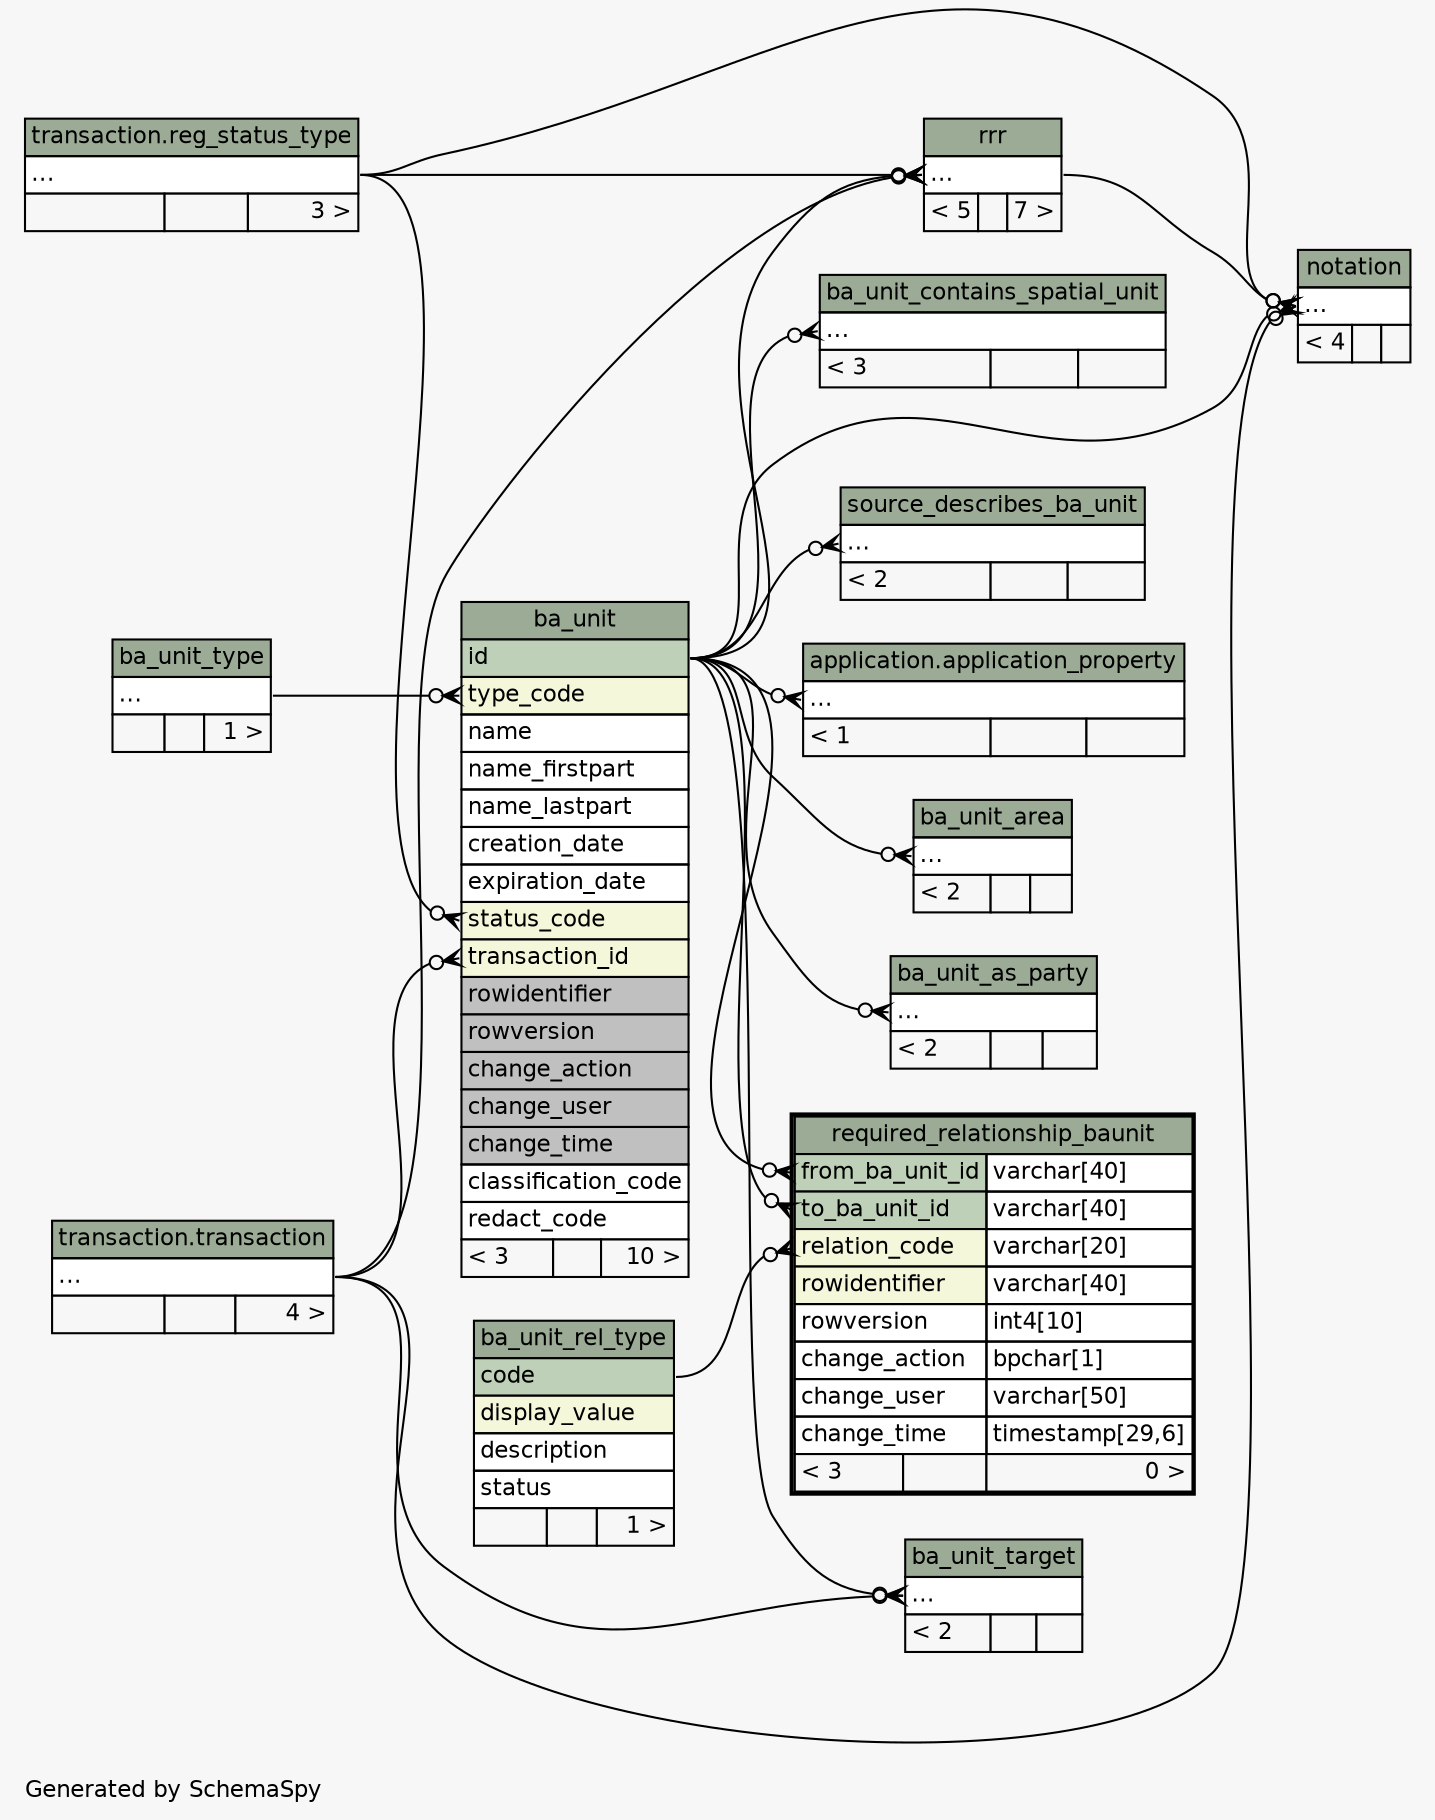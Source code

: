 // dot 2.36.0 on Windows 10 10.0
// SchemaSpy rev 590
digraph "twoDegreesRelationshipsDiagram" {
  graph [
    rankdir="RL"
    bgcolor="#f7f7f7"
    label="\nGenerated by SchemaSpy"
    labeljust="l"
    nodesep="0.18"
    ranksep="0.46"
    fontname="Helvetica"
    fontsize="11"
  ];
  node [
    fontname="Helvetica"
    fontsize="11"
    shape="plaintext"
  ];
  edge [
    arrowsize="0.8"
  ];
  "application.application_property":"elipses":w -> "ba_unit":"id":e [arrowhead=none dir=back arrowtail=crowodot];
  "ba_unit":"status_code":w -> "transaction.reg_status_type":"elipses":e [arrowhead=none dir=back arrowtail=crowodot];
  "ba_unit":"transaction_id":w -> "transaction.transaction":"elipses":e [arrowhead=none dir=back arrowtail=crowodot];
  "ba_unit":"type_code":w -> "ba_unit_type":"elipses":e [arrowhead=none dir=back arrowtail=crowodot];
  "ba_unit_area":"elipses":w -> "ba_unit":"id":e [arrowhead=none dir=back arrowtail=crowodot];
  "ba_unit_as_party":"elipses":w -> "ba_unit":"id":e [arrowhead=none dir=back arrowtail=crowodot];
  "ba_unit_contains_spatial_unit":"elipses":w -> "ba_unit":"id":e [arrowhead=none dir=back arrowtail=crowodot];
  "ba_unit_target":"elipses":w -> "ba_unit":"id":e [arrowhead=none dir=back arrowtail=crowodot];
  "ba_unit_target":"elipses":w -> "transaction.transaction":"elipses":e [arrowhead=none dir=back arrowtail=crowodot];
  "notation":"elipses":w -> "ba_unit":"id":e [arrowhead=none dir=back arrowtail=crowodot];
  "notation":"elipses":w -> "rrr":"elipses":e [arrowhead=none dir=back arrowtail=crowodot];
  "notation":"elipses":w -> "transaction.reg_status_type":"elipses":e [arrowhead=none dir=back arrowtail=crowodot];
  "notation":"elipses":w -> "transaction.transaction":"elipses":e [arrowhead=none dir=back arrowtail=crowodot];
  "required_relationship_baunit":"from_ba_unit_id":w -> "ba_unit":"id":e [arrowhead=none dir=back arrowtail=crowodot];
  "required_relationship_baunit":"relation_code":w -> "ba_unit_rel_type":"code":e [arrowhead=none dir=back arrowtail=crowodot];
  "required_relationship_baunit":"to_ba_unit_id":w -> "ba_unit":"id":e [arrowhead=none dir=back arrowtail=crowodot];
  "rrr":"elipses":w -> "ba_unit":"id":e [arrowhead=none dir=back arrowtail=crowodot];
  "rrr":"elipses":w -> "transaction.reg_status_type":"elipses":e [arrowhead=none dir=back arrowtail=crowodot];
  "rrr":"elipses":w -> "transaction.transaction":"elipses":e [arrowhead=none dir=back arrowtail=crowodot];
  "source_describes_ba_unit":"elipses":w -> "ba_unit":"id":e [arrowhead=none dir=back arrowtail=crowodot];
  "application.application_property" [
    label=<
    <TABLE BORDER="0" CELLBORDER="1" CELLSPACING="0" BGCOLOR="#ffffff">
      <TR><TD COLSPAN="3" BGCOLOR="#9bab96" ALIGN="CENTER">application.application_property</TD></TR>
      <TR><TD PORT="elipses" COLSPAN="3" ALIGN="LEFT">...</TD></TR>
      <TR><TD ALIGN="LEFT" BGCOLOR="#f7f7f7">&lt; 1</TD><TD ALIGN="RIGHT" BGCOLOR="#f7f7f7">  </TD><TD ALIGN="RIGHT" BGCOLOR="#f7f7f7">  </TD></TR>
    </TABLE>>
    URL="../../application/tables/application_property.html"
    tooltip="application.application_property"
  ];
  "ba_unit" [
    label=<
    <TABLE BORDER="0" CELLBORDER="1" CELLSPACING="0" BGCOLOR="#ffffff">
      <TR><TD COLSPAN="3" BGCOLOR="#9bab96" ALIGN="CENTER">ba_unit</TD></TR>
      <TR><TD PORT="id" COLSPAN="3" BGCOLOR="#bed1b8" ALIGN="LEFT">id</TD></TR>
      <TR><TD PORT="type_code" COLSPAN="3" BGCOLOR="#f4f7da" ALIGN="LEFT">type_code</TD></TR>
      <TR><TD PORT="name" COLSPAN="3" ALIGN="LEFT">name</TD></TR>
      <TR><TD PORT="name_firstpart" COLSPAN="3" ALIGN="LEFT">name_firstpart</TD></TR>
      <TR><TD PORT="name_lastpart" COLSPAN="3" ALIGN="LEFT">name_lastpart</TD></TR>
      <TR><TD PORT="creation_date" COLSPAN="3" ALIGN="LEFT">creation_date</TD></TR>
      <TR><TD PORT="expiration_date" COLSPAN="3" ALIGN="LEFT">expiration_date</TD></TR>
      <TR><TD PORT="status_code" COLSPAN="3" BGCOLOR="#f4f7da" ALIGN="LEFT">status_code</TD></TR>
      <TR><TD PORT="transaction_id" COLSPAN="3" BGCOLOR="#f4f7da" ALIGN="LEFT">transaction_id</TD></TR>
      <TR><TD PORT="rowidentifier" COLSPAN="3" BGCOLOR="#c0c0c0" ALIGN="LEFT">rowidentifier</TD></TR>
      <TR><TD PORT="rowversion" COLSPAN="3" BGCOLOR="#c0c0c0" ALIGN="LEFT">rowversion</TD></TR>
      <TR><TD PORT="change_action" COLSPAN="3" BGCOLOR="#c0c0c0" ALIGN="LEFT">change_action</TD></TR>
      <TR><TD PORT="change_user" COLSPAN="3" BGCOLOR="#c0c0c0" ALIGN="LEFT">change_user</TD></TR>
      <TR><TD PORT="change_time" COLSPAN="3" BGCOLOR="#c0c0c0" ALIGN="LEFT">change_time</TD></TR>
      <TR><TD PORT="classification_code" COLSPAN="3" ALIGN="LEFT">classification_code</TD></TR>
      <TR><TD PORT="redact_code" COLSPAN="3" ALIGN="LEFT">redact_code</TD></TR>
      <TR><TD ALIGN="LEFT" BGCOLOR="#f7f7f7">&lt; 3</TD><TD ALIGN="RIGHT" BGCOLOR="#f7f7f7">  </TD><TD ALIGN="RIGHT" BGCOLOR="#f7f7f7">10 &gt;</TD></TR>
    </TABLE>>
    URL="ba_unit.html"
    tooltip="ba_unit"
  ];
  "ba_unit_area" [
    label=<
    <TABLE BORDER="0" CELLBORDER="1" CELLSPACING="0" BGCOLOR="#ffffff">
      <TR><TD COLSPAN="3" BGCOLOR="#9bab96" ALIGN="CENTER">ba_unit_area</TD></TR>
      <TR><TD PORT="elipses" COLSPAN="3" ALIGN="LEFT">...</TD></TR>
      <TR><TD ALIGN="LEFT" BGCOLOR="#f7f7f7">&lt; 2</TD><TD ALIGN="RIGHT" BGCOLOR="#f7f7f7">  </TD><TD ALIGN="RIGHT" BGCOLOR="#f7f7f7">  </TD></TR>
    </TABLE>>
    URL="ba_unit_area.html"
    tooltip="ba_unit_area"
  ];
  "ba_unit_as_party" [
    label=<
    <TABLE BORDER="0" CELLBORDER="1" CELLSPACING="0" BGCOLOR="#ffffff">
      <TR><TD COLSPAN="3" BGCOLOR="#9bab96" ALIGN="CENTER">ba_unit_as_party</TD></TR>
      <TR><TD PORT="elipses" COLSPAN="3" ALIGN="LEFT">...</TD></TR>
      <TR><TD ALIGN="LEFT" BGCOLOR="#f7f7f7">&lt; 2</TD><TD ALIGN="RIGHT" BGCOLOR="#f7f7f7">  </TD><TD ALIGN="RIGHT" BGCOLOR="#f7f7f7">  </TD></TR>
    </TABLE>>
    URL="ba_unit_as_party.html"
    tooltip="ba_unit_as_party"
  ];
  "ba_unit_contains_spatial_unit" [
    label=<
    <TABLE BORDER="0" CELLBORDER="1" CELLSPACING="0" BGCOLOR="#ffffff">
      <TR><TD COLSPAN="3" BGCOLOR="#9bab96" ALIGN="CENTER">ba_unit_contains_spatial_unit</TD></TR>
      <TR><TD PORT="elipses" COLSPAN="3" ALIGN="LEFT">...</TD></TR>
      <TR><TD ALIGN="LEFT" BGCOLOR="#f7f7f7">&lt; 3</TD><TD ALIGN="RIGHT" BGCOLOR="#f7f7f7">  </TD><TD ALIGN="RIGHT" BGCOLOR="#f7f7f7">  </TD></TR>
    </TABLE>>
    URL="ba_unit_contains_spatial_unit.html"
    tooltip="ba_unit_contains_spatial_unit"
  ];
  "ba_unit_rel_type" [
    label=<
    <TABLE BORDER="0" CELLBORDER="1" CELLSPACING="0" BGCOLOR="#ffffff">
      <TR><TD COLSPAN="3" BGCOLOR="#9bab96" ALIGN="CENTER">ba_unit_rel_type</TD></TR>
      <TR><TD PORT="code" COLSPAN="3" BGCOLOR="#bed1b8" ALIGN="LEFT">code</TD></TR>
      <TR><TD PORT="display_value" COLSPAN="3" BGCOLOR="#f4f7da" ALIGN="LEFT">display_value</TD></TR>
      <TR><TD PORT="description" COLSPAN="3" ALIGN="LEFT">description</TD></TR>
      <TR><TD PORT="status" COLSPAN="3" ALIGN="LEFT">status</TD></TR>
      <TR><TD ALIGN="LEFT" BGCOLOR="#f7f7f7">  </TD><TD ALIGN="RIGHT" BGCOLOR="#f7f7f7">  </TD><TD ALIGN="RIGHT" BGCOLOR="#f7f7f7">1 &gt;</TD></TR>
    </TABLE>>
    URL="ba_unit_rel_type.html"
    tooltip="ba_unit_rel_type"
  ];
  "ba_unit_target" [
    label=<
    <TABLE BORDER="0" CELLBORDER="1" CELLSPACING="0" BGCOLOR="#ffffff">
      <TR><TD COLSPAN="3" BGCOLOR="#9bab96" ALIGN="CENTER">ba_unit_target</TD></TR>
      <TR><TD PORT="elipses" COLSPAN="3" ALIGN="LEFT">...</TD></TR>
      <TR><TD ALIGN="LEFT" BGCOLOR="#f7f7f7">&lt; 2</TD><TD ALIGN="RIGHT" BGCOLOR="#f7f7f7">  </TD><TD ALIGN="RIGHT" BGCOLOR="#f7f7f7">  </TD></TR>
    </TABLE>>
    URL="ba_unit_target.html"
    tooltip="ba_unit_target"
  ];
  "ba_unit_type" [
    label=<
    <TABLE BORDER="0" CELLBORDER="1" CELLSPACING="0" BGCOLOR="#ffffff">
      <TR><TD COLSPAN="3" BGCOLOR="#9bab96" ALIGN="CENTER">ba_unit_type</TD></TR>
      <TR><TD PORT="elipses" COLSPAN="3" ALIGN="LEFT">...</TD></TR>
      <TR><TD ALIGN="LEFT" BGCOLOR="#f7f7f7">  </TD><TD ALIGN="RIGHT" BGCOLOR="#f7f7f7">  </TD><TD ALIGN="RIGHT" BGCOLOR="#f7f7f7">1 &gt;</TD></TR>
    </TABLE>>
    URL="ba_unit_type.html"
    tooltip="ba_unit_type"
  ];
  "notation" [
    label=<
    <TABLE BORDER="0" CELLBORDER="1" CELLSPACING="0" BGCOLOR="#ffffff">
      <TR><TD COLSPAN="3" BGCOLOR="#9bab96" ALIGN="CENTER">notation</TD></TR>
      <TR><TD PORT="elipses" COLSPAN="3" ALIGN="LEFT">...</TD></TR>
      <TR><TD ALIGN="LEFT" BGCOLOR="#f7f7f7">&lt; 4</TD><TD ALIGN="RIGHT" BGCOLOR="#f7f7f7">  </TD><TD ALIGN="RIGHT" BGCOLOR="#f7f7f7">  </TD></TR>
    </TABLE>>
    URL="notation.html"
    tooltip="notation"
  ];
  "transaction.reg_status_type" [
    label=<
    <TABLE BORDER="0" CELLBORDER="1" CELLSPACING="0" BGCOLOR="#ffffff">
      <TR><TD COLSPAN="3" BGCOLOR="#9bab96" ALIGN="CENTER">transaction.reg_status_type</TD></TR>
      <TR><TD PORT="elipses" COLSPAN="3" ALIGN="LEFT">...</TD></TR>
      <TR><TD ALIGN="LEFT" BGCOLOR="#f7f7f7">  </TD><TD ALIGN="RIGHT" BGCOLOR="#f7f7f7">  </TD><TD ALIGN="RIGHT" BGCOLOR="#f7f7f7">3 &gt;</TD></TR>
    </TABLE>>
    URL="../../transaction/tables/reg_status_type.html"
    tooltip="transaction.reg_status_type"
  ];
  "required_relationship_baunit" [
    label=<
    <TABLE BORDER="2" CELLBORDER="1" CELLSPACING="0" BGCOLOR="#ffffff">
      <TR><TD COLSPAN="3" BGCOLOR="#9bab96" ALIGN="CENTER">required_relationship_baunit</TD></TR>
      <TR><TD PORT="from_ba_unit_id" COLSPAN="2" BGCOLOR="#bed1b8" ALIGN="LEFT">from_ba_unit_id</TD><TD PORT="from_ba_unit_id.type" ALIGN="LEFT">varchar[40]</TD></TR>
      <TR><TD PORT="to_ba_unit_id" COLSPAN="2" BGCOLOR="#bed1b8" ALIGN="LEFT">to_ba_unit_id</TD><TD PORT="to_ba_unit_id.type" ALIGN="LEFT">varchar[40]</TD></TR>
      <TR><TD PORT="relation_code" COLSPAN="2" BGCOLOR="#f4f7da" ALIGN="LEFT">relation_code</TD><TD PORT="relation_code.type" ALIGN="LEFT">varchar[20]</TD></TR>
      <TR><TD PORT="rowidentifier" COLSPAN="2" BGCOLOR="#f4f7da" ALIGN="LEFT">rowidentifier</TD><TD PORT="rowidentifier.type" ALIGN="LEFT">varchar[40]</TD></TR>
      <TR><TD PORT="rowversion" COLSPAN="2" ALIGN="LEFT">rowversion</TD><TD PORT="rowversion.type" ALIGN="LEFT">int4[10]</TD></TR>
      <TR><TD PORT="change_action" COLSPAN="2" ALIGN="LEFT">change_action</TD><TD PORT="change_action.type" ALIGN="LEFT">bpchar[1]</TD></TR>
      <TR><TD PORT="change_user" COLSPAN="2" ALIGN="LEFT">change_user</TD><TD PORT="change_user.type" ALIGN="LEFT">varchar[50]</TD></TR>
      <TR><TD PORT="change_time" COLSPAN="2" ALIGN="LEFT">change_time</TD><TD PORT="change_time.type" ALIGN="LEFT">timestamp[29,6]</TD></TR>
      <TR><TD ALIGN="LEFT" BGCOLOR="#f7f7f7">&lt; 3</TD><TD ALIGN="RIGHT" BGCOLOR="#f7f7f7">  </TD><TD ALIGN="RIGHT" BGCOLOR="#f7f7f7">0 &gt;</TD></TR>
    </TABLE>>
    URL="required_relationship_baunit.html"
    tooltip="required_relationship_baunit"
  ];
  "rrr" [
    label=<
    <TABLE BORDER="0" CELLBORDER="1" CELLSPACING="0" BGCOLOR="#ffffff">
      <TR><TD COLSPAN="3" BGCOLOR="#9bab96" ALIGN="CENTER">rrr</TD></TR>
      <TR><TD PORT="elipses" COLSPAN="3" ALIGN="LEFT">...</TD></TR>
      <TR><TD ALIGN="LEFT" BGCOLOR="#f7f7f7">&lt; 5</TD><TD ALIGN="RIGHT" BGCOLOR="#f7f7f7">  </TD><TD ALIGN="RIGHT" BGCOLOR="#f7f7f7">7 &gt;</TD></TR>
    </TABLE>>
    URL="rrr.html"
    tooltip="rrr"
  ];
  "source_describes_ba_unit" [
    label=<
    <TABLE BORDER="0" CELLBORDER="1" CELLSPACING="0" BGCOLOR="#ffffff">
      <TR><TD COLSPAN="3" BGCOLOR="#9bab96" ALIGN="CENTER">source_describes_ba_unit</TD></TR>
      <TR><TD PORT="elipses" COLSPAN="3" ALIGN="LEFT">...</TD></TR>
      <TR><TD ALIGN="LEFT" BGCOLOR="#f7f7f7">&lt; 2</TD><TD ALIGN="RIGHT" BGCOLOR="#f7f7f7">  </TD><TD ALIGN="RIGHT" BGCOLOR="#f7f7f7">  </TD></TR>
    </TABLE>>
    URL="source_describes_ba_unit.html"
    tooltip="source_describes_ba_unit"
  ];
  "transaction.transaction" [
    label=<
    <TABLE BORDER="0" CELLBORDER="1" CELLSPACING="0" BGCOLOR="#ffffff">
      <TR><TD COLSPAN="3" BGCOLOR="#9bab96" ALIGN="CENTER">transaction.transaction</TD></TR>
      <TR><TD PORT="elipses" COLSPAN="3" ALIGN="LEFT">...</TD></TR>
      <TR><TD ALIGN="LEFT" BGCOLOR="#f7f7f7">  </TD><TD ALIGN="RIGHT" BGCOLOR="#f7f7f7">  </TD><TD ALIGN="RIGHT" BGCOLOR="#f7f7f7">4 &gt;</TD></TR>
    </TABLE>>
    URL="../../transaction/tables/transaction.html"
    tooltip="transaction.transaction"
  ];
}
